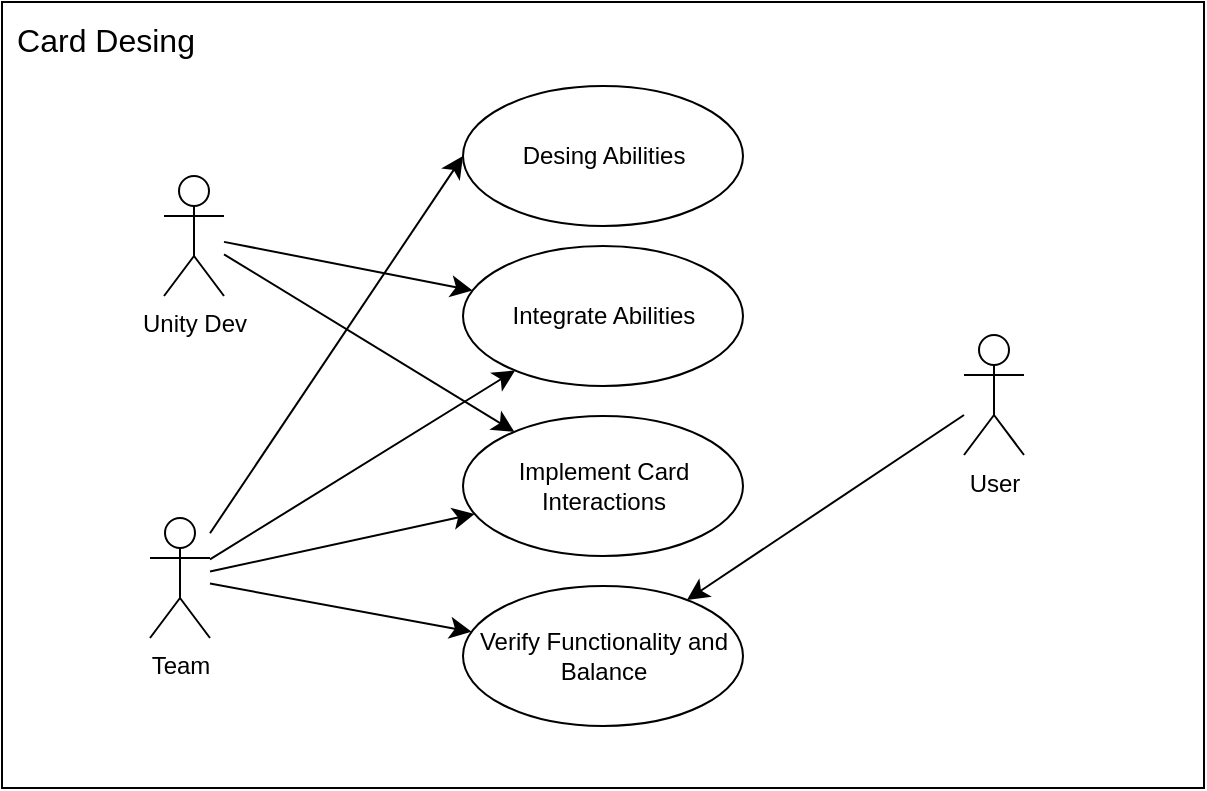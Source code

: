 <mxfile version="24.3.1" type="device">
  <diagram name="Page-1" id="eAaCSlQsAdaXHHaOUIlt">
    <mxGraphModel dx="1083" dy="1191" grid="0" gridSize="10" guides="1" tooltips="1" connect="1" arrows="1" fold="1" page="0" pageScale="1" pageWidth="850" pageHeight="1100" math="0" shadow="0">
      <root>
        <mxCell id="0" />
        <mxCell id="1" parent="0" />
        <mxCell id="q1focy3Dhewrs7Jo3T8y-3" value="" style="rounded=0;whiteSpace=wrap;html=1;fillColor=none;" vertex="1" parent="1">
          <mxGeometry x="-249" y="-599" width="601" height="393" as="geometry" />
        </mxCell>
        <mxCell id="q1focy3Dhewrs7Jo3T8y-15" style="edgeStyle=none;curved=1;rounded=0;orthogonalLoop=1;jettySize=auto;html=1;entryX=0;entryY=0.5;entryDx=0;entryDy=0;fontSize=12;startSize=8;endSize=8;" edge="1" parent="1" source="q1focy3Dhewrs7Jo3T8y-1" target="q1focy3Dhewrs7Jo3T8y-2">
          <mxGeometry relative="1" as="geometry" />
        </mxCell>
        <mxCell id="q1focy3Dhewrs7Jo3T8y-16" style="edgeStyle=none;curved=1;rounded=0;orthogonalLoop=1;jettySize=auto;html=1;fontSize=12;startSize=8;endSize=8;" edge="1" parent="1" source="q1focy3Dhewrs7Jo3T8y-1" target="q1focy3Dhewrs7Jo3T8y-4">
          <mxGeometry relative="1" as="geometry" />
        </mxCell>
        <mxCell id="q1focy3Dhewrs7Jo3T8y-17" style="edgeStyle=none;curved=1;rounded=0;orthogonalLoop=1;jettySize=auto;html=1;fontSize=12;startSize=8;endSize=8;" edge="1" parent="1" source="q1focy3Dhewrs7Jo3T8y-1" target="q1focy3Dhewrs7Jo3T8y-5">
          <mxGeometry relative="1" as="geometry" />
        </mxCell>
        <mxCell id="q1focy3Dhewrs7Jo3T8y-18" style="edgeStyle=none;curved=1;rounded=0;orthogonalLoop=1;jettySize=auto;html=1;fontSize=12;startSize=8;endSize=8;" edge="1" parent="1" source="q1focy3Dhewrs7Jo3T8y-1" target="q1focy3Dhewrs7Jo3T8y-6">
          <mxGeometry relative="1" as="geometry" />
        </mxCell>
        <mxCell id="q1focy3Dhewrs7Jo3T8y-1" value="Team" style="shape=umlActor;verticalLabelPosition=bottom;verticalAlign=top;html=1;" vertex="1" parent="1">
          <mxGeometry x="-175" y="-341" width="30" height="60" as="geometry" />
        </mxCell>
        <mxCell id="q1focy3Dhewrs7Jo3T8y-2" value="Desing Abilities" style="ellipse;whiteSpace=wrap;html=1;" vertex="1" parent="1">
          <mxGeometry x="-18.5" y="-557" width="140" height="70" as="geometry" />
        </mxCell>
        <mxCell id="q1focy3Dhewrs7Jo3T8y-4" value="Integrate Abilities" style="ellipse;whiteSpace=wrap;html=1;" vertex="1" parent="1">
          <mxGeometry x="-18.5" y="-477" width="140" height="70" as="geometry" />
        </mxCell>
        <mxCell id="q1focy3Dhewrs7Jo3T8y-5" value="Implement Card Interactions" style="ellipse;whiteSpace=wrap;html=1;" vertex="1" parent="1">
          <mxGeometry x="-18.5" y="-392" width="140" height="70" as="geometry" />
        </mxCell>
        <mxCell id="q1focy3Dhewrs7Jo3T8y-6" value="Verify Functionality and Balance" style="ellipse;whiteSpace=wrap;html=1;" vertex="1" parent="1">
          <mxGeometry x="-18.5" y="-307" width="140" height="70" as="geometry" />
        </mxCell>
        <mxCell id="q1focy3Dhewrs7Jo3T8y-13" style="edgeStyle=none;curved=1;rounded=0;orthogonalLoop=1;jettySize=auto;html=1;fontSize=12;startSize=8;endSize=8;" edge="1" parent="1" source="q1focy3Dhewrs7Jo3T8y-8" target="q1focy3Dhewrs7Jo3T8y-4">
          <mxGeometry relative="1" as="geometry" />
        </mxCell>
        <mxCell id="q1focy3Dhewrs7Jo3T8y-14" style="edgeStyle=none;curved=1;rounded=0;orthogonalLoop=1;jettySize=auto;html=1;fontSize=12;startSize=8;endSize=8;" edge="1" parent="1" source="q1focy3Dhewrs7Jo3T8y-8" target="q1focy3Dhewrs7Jo3T8y-5">
          <mxGeometry relative="1" as="geometry" />
        </mxCell>
        <mxCell id="q1focy3Dhewrs7Jo3T8y-8" value="Unity Dev" style="shape=umlActor;verticalLabelPosition=bottom;verticalAlign=top;html=1;" vertex="1" parent="1">
          <mxGeometry x="-168" y="-512" width="30" height="60" as="geometry" />
        </mxCell>
        <mxCell id="q1focy3Dhewrs7Jo3T8y-19" style="edgeStyle=none;curved=1;rounded=0;orthogonalLoop=1;jettySize=auto;html=1;fontSize=12;startSize=8;endSize=8;" edge="1" parent="1" source="q1focy3Dhewrs7Jo3T8y-10" target="q1focy3Dhewrs7Jo3T8y-6">
          <mxGeometry relative="1" as="geometry" />
        </mxCell>
        <mxCell id="q1focy3Dhewrs7Jo3T8y-10" value="User" style="shape=umlActor;verticalLabelPosition=bottom;verticalAlign=top;html=1;" vertex="1" parent="1">
          <mxGeometry x="232" y="-432.5" width="30" height="60" as="geometry" />
        </mxCell>
        <mxCell id="q1focy3Dhewrs7Jo3T8y-12" value="Card Desing" style="text;html=1;align=center;verticalAlign=middle;whiteSpace=wrap;rounded=0;fontSize=16;" vertex="1" parent="1">
          <mxGeometry x="-246" y="-595" width="98" height="30" as="geometry" />
        </mxCell>
      </root>
    </mxGraphModel>
  </diagram>
</mxfile>
